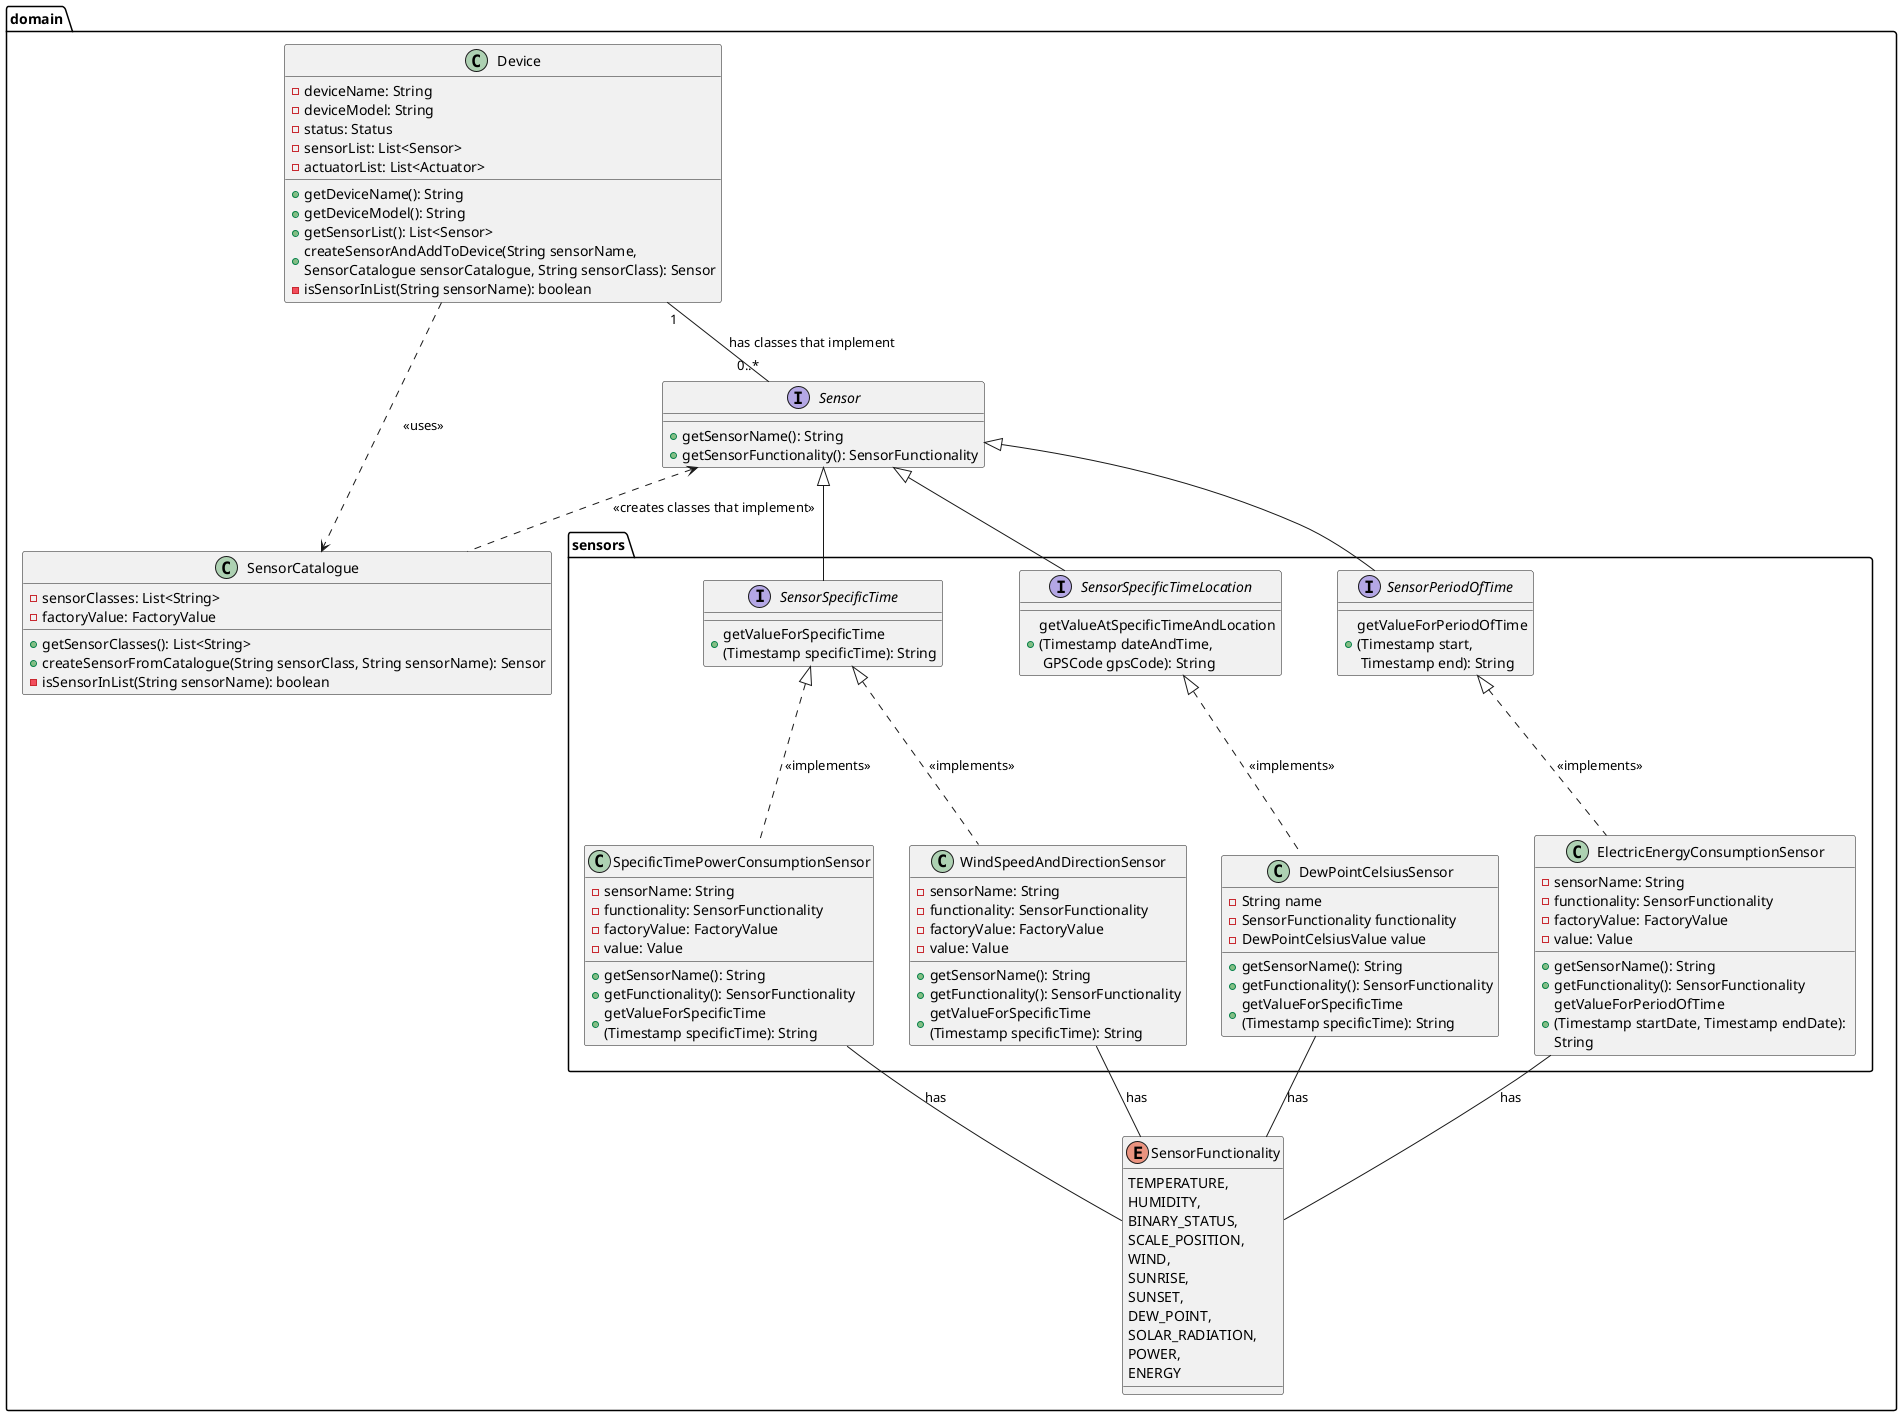 @startuml
package domain {
    enum SensorFunctionality {
    TEMPERATURE,
    HUMIDITY,
    BINARY_STATUS,
    SCALE_POSITION,
    WIND,
    SUNRISE,
    SUNSET,
    DEW_POINT,
    SOLAR_RADIATION,
    POWER,
    ENERGY
    }

    interface Sensor {
    + getSensorName(): String
    + getSensorFunctionality(): SensorFunctionality
    }

    package sensors {
        interface SensorSpecificTime {
        + getValueForSpecificTime\n(Timestamp specificTime): String
        }

        interface SensorSpecificTimeLocation {
        + getValueAtSpecificTimeAndLocation\n(Timestamp dateAndTime,\n GPSCode gpsCode): String
        }

        interface SensorPeriodOfTime {
        + getValueForPeriodOfTime\n(Timestamp start,\n Timestamp end): String
        }

        class SpecificTimePowerConsumptionSensor {
            - sensorName: String
            - functionality: SensorFunctionality
            - factoryValue: FactoryValue
            - value: Value
            + getSensorName(): String
            + getFunctionality(): SensorFunctionality
            + getValueForSpecificTime\n(Timestamp specificTime): String
        }
        SensorSpecificTime <|... SpecificTimePowerConsumptionSensor: <<implements>>
        Sensor <|-- SensorSpecificTime
        SpecificTimePowerConsumptionSensor -- SensorFunctionality:has


        class WindSpeedAndDirectionSensor {
            - sensorName: String
            - functionality: SensorFunctionality
            - factoryValue: FactoryValue
            - value: Value
            + getSensorName(): String
            + getFunctionality(): SensorFunctionality
            + getValueForSpecificTime\n(Timestamp specificTime): String
        }

        SensorSpecificTime <|... WindSpeedAndDirectionSensor: <<implements>>
        WindSpeedAndDirectionSensor -- SensorFunctionality:has


        class ElectricEnergyConsumptionSensor {
            - sensorName: String
            - functionality: SensorFunctionality
            - factoryValue: FactoryValue
            - value: Value
            + getSensorName(): String
            + getFunctionality(): SensorFunctionality
            + getValueForPeriodOfTime\n(Timestamp startDate, Timestamp endDate): \nString
        }
        SensorPeriodOfTime <|... ElectricEnergyConsumptionSensor: <<implements>>
        Sensor <|-- SensorPeriodOfTime
        ElectricEnergyConsumptionSensor -- SensorFunctionality: has

        class DewPointCelsiusSensor {
            - String name
            - SensorFunctionality functionality
            - DewPointCelsiusValue value
            + getSensorName(): String
            + getFunctionality(): SensorFunctionality
            + getValueForSpecificTime\n(Timestamp specificTime): String
        }
        SensorSpecificTimeLocation <|... DewPointCelsiusSensor: <<implements>>
        DewPointCelsiusSensor -- SensorFunctionality:has
        Sensor <|-- SensorSpecificTimeLocation

}



    class SensorCatalogue {
        - sensorClasses: List<String>
        - factoryValue: FactoryValue
        + getSensorClasses(): List<String>
        + createSensorFromCatalogue(String sensorClass, String sensorName): Sensor
        - isSensorInList(String sensorName): boolean
    }

    Sensor <.. SensorCatalogue: <<creates classes that implement>>

    class Device {
        - deviceName: String
        - deviceModel: String
        - status: Status
        - sensorList: List<Sensor>
        - actuatorList: List<Actuator>
        + getDeviceName(): String
        + getDeviceModel(): String
        + getSensorList(): List<Sensor>
        + createSensorAndAddToDevice(String sensorName, \nSensorCatalogue sensorCatalogue, String sensorClass): Sensor
        - isSensorInList(String sensorName): boolean
    }

    Device "1" -- "0..*" Sensor: has classes that implement
    Device .> SensorCatalogue: <<uses>>

}

@enduml